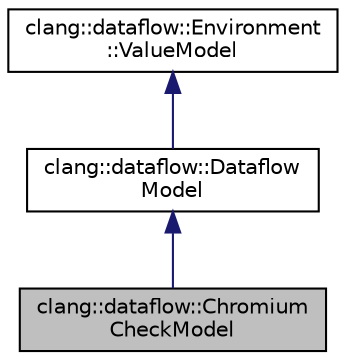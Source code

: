 digraph "clang::dataflow::ChromiumCheckModel"
{
 // LATEX_PDF_SIZE
  bgcolor="transparent";
  edge [fontname="Helvetica",fontsize="10",labelfontname="Helvetica",labelfontsize="10"];
  node [fontname="Helvetica",fontsize="10",shape=record];
  Node1 [label="clang::dataflow::Chromium\lCheckModel",height=0.2,width=0.4,color="black", fillcolor="grey75", style="filled", fontcolor="black",tooltip="Models the behavior of Chromium's CHECK, DCHECK, etc."];
  Node2 -> Node1 [dir="back",color="midnightblue",fontsize="10",style="solid",fontname="Helvetica"];
  Node2 [label="clang::dataflow::Dataflow\lModel",height=0.2,width=0.4,color="black",URL="$classclang_1_1dataflow_1_1DataflowModel.html",tooltip="Abstract base class for dataflow \"models\": reusable analysis components that model a particular aspec..."];
  Node3 -> Node2 [dir="back",color="midnightblue",fontsize="10",style="solid",fontname="Helvetica"];
  Node3 [label="clang::dataflow::Environment\l::ValueModel",height=0.2,width=0.4,color="black",URL="$classclang_1_1dataflow_1_1Environment_1_1ValueModel.html",tooltip="Supplements Environment with non-standard comparison and join operations."];
}
